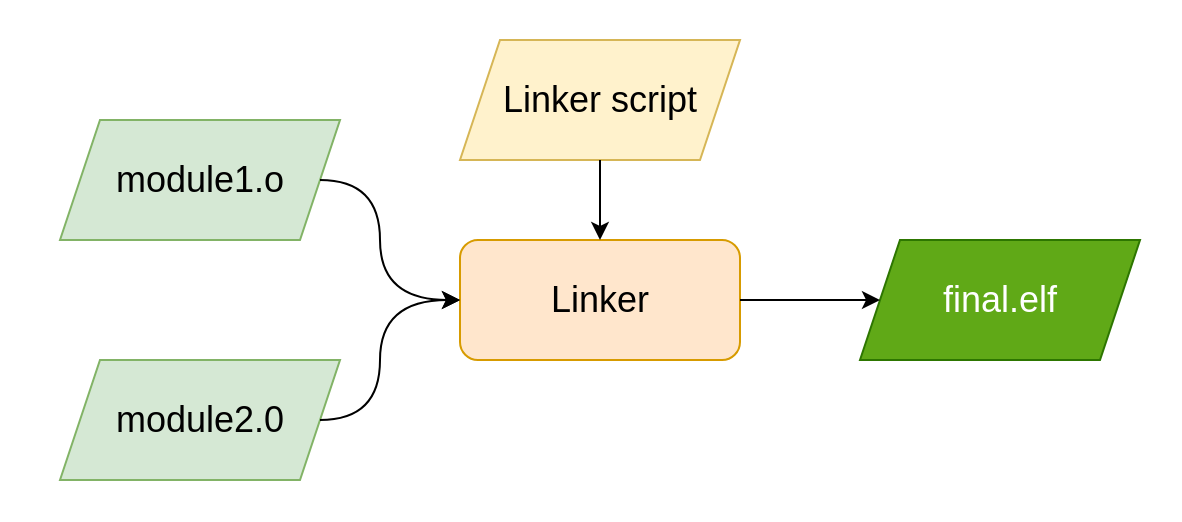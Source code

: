 <mxfile version="20.3.0" type="device" pages="2"><diagram id="-BO9P7cKlRXUoVx9jrDP" name="linker"><mxGraphModel dx="763" dy="604" grid="1" gridSize="10" guides="1" tooltips="1" connect="1" arrows="1" fold="1" page="1" pageScale="1" pageWidth="827" pageHeight="1169" math="0" shadow="0"><root><mxCell id="0"/><mxCell id="1" parent="0"/><mxCell id="Ga_PmuvYDMCG_oqOk7vJ-10" value="" style="rounded=1;whiteSpace=wrap;html=1;fontSize=18;strokeColor=none;fillColor=none;" vertex="1" parent="1"><mxGeometry x="130" y="140" width="590" height="260" as="geometry"/></mxCell><mxCell id="Ga_PmuvYDMCG_oqOk7vJ-1" value="module1.o" style="shape=parallelogram;perimeter=parallelogramPerimeter;whiteSpace=wrap;html=1;fixedSize=1;fontSize=18;fillColor=#d5e8d4;strokeColor=#82b366;" vertex="1" parent="1"><mxGeometry x="160" y="200" width="140" height="60" as="geometry"/></mxCell><mxCell id="Ga_PmuvYDMCG_oqOk7vJ-2" value="final.elf" style="shape=parallelogram;perimeter=parallelogramPerimeter;whiteSpace=wrap;html=1;fixedSize=1;fontSize=18;fillColor=#60a917;fontColor=#ffffff;strokeColor=#2D7600;" vertex="1" parent="1"><mxGeometry x="560" y="260" width="140" height="60" as="geometry"/></mxCell><mxCell id="Ga_PmuvYDMCG_oqOk7vJ-3" value="Linker script" style="shape=parallelogram;perimeter=parallelogramPerimeter;whiteSpace=wrap;html=1;fixedSize=1;fontSize=18;fillColor=#fff2cc;strokeColor=#d6b656;" vertex="1" parent="1"><mxGeometry x="360" y="160" width="140" height="60" as="geometry"/></mxCell><mxCell id="Ga_PmuvYDMCG_oqOk7vJ-4" value="Linker" style="rounded=1;whiteSpace=wrap;html=1;fontSize=18;fillColor=#ffe6cc;strokeColor=#d79b00;" vertex="1" parent="1"><mxGeometry x="360" y="260" width="140" height="60" as="geometry"/></mxCell><mxCell id="Ga_PmuvYDMCG_oqOk7vJ-5" value="module2.0" style="shape=parallelogram;perimeter=parallelogramPerimeter;whiteSpace=wrap;html=1;fixedSize=1;fontSize=18;fillColor=#d5e8d4;strokeColor=#82b366;" vertex="1" parent="1"><mxGeometry x="160" y="320" width="140" height="60" as="geometry"/></mxCell><mxCell id="Ga_PmuvYDMCG_oqOk7vJ-6" value="" style="curved=1;endArrow=classic;html=1;rounded=0;entryX=0;entryY=0.5;entryDx=0;entryDy=0;exitX=1;exitY=0.5;exitDx=0;exitDy=0;" edge="1" parent="1" source="Ga_PmuvYDMCG_oqOk7vJ-1" target="Ga_PmuvYDMCG_oqOk7vJ-4"><mxGeometry width="50" height="50" relative="1" as="geometry"><mxPoint x="170" y="580" as="sourcePoint"/><mxPoint x="220" y="530" as="targetPoint"/><Array as="points"><mxPoint x="320" y="230"/><mxPoint x="320" y="290"/></Array></mxGeometry></mxCell><mxCell id="Ga_PmuvYDMCG_oqOk7vJ-7" value="" style="curved=1;endArrow=classic;html=1;rounded=0;fontSize=18;entryX=0;entryY=0.5;entryDx=0;entryDy=0;exitX=1;exitY=0.5;exitDx=0;exitDy=0;" edge="1" parent="1" source="Ga_PmuvYDMCG_oqOk7vJ-5" target="Ga_PmuvYDMCG_oqOk7vJ-4"><mxGeometry width="50" height="50" relative="1" as="geometry"><mxPoint x="300" y="420" as="sourcePoint"/><mxPoint x="350" y="370" as="targetPoint"/><Array as="points"><mxPoint x="320" y="350"/><mxPoint x="320" y="290"/></Array></mxGeometry></mxCell><mxCell id="Ga_PmuvYDMCG_oqOk7vJ-8" value="" style="endArrow=classic;html=1;rounded=0;fontSize=18;entryX=0.5;entryY=0;entryDx=0;entryDy=0;exitX=0.5;exitY=1;exitDx=0;exitDy=0;" edge="1" parent="1" source="Ga_PmuvYDMCG_oqOk7vJ-3" target="Ga_PmuvYDMCG_oqOk7vJ-4"><mxGeometry width="50" height="50" relative="1" as="geometry"><mxPoint x="360" y="280" as="sourcePoint"/><mxPoint x="410" y="230" as="targetPoint"/></mxGeometry></mxCell><mxCell id="Ga_PmuvYDMCG_oqOk7vJ-9" value="" style="endArrow=classic;html=1;rounded=0;fontSize=18;entryX=0;entryY=0.5;entryDx=0;entryDy=0;" edge="1" parent="1" source="Ga_PmuvYDMCG_oqOk7vJ-4" target="Ga_PmuvYDMCG_oqOk7vJ-2"><mxGeometry width="50" height="50" relative="1" as="geometry"><mxPoint x="250" y="360" as="sourcePoint"/><mxPoint x="300" y="310" as="targetPoint"/></mxGeometry></mxCell></root></mxGraphModel></diagram><diagram id="23Z-JuMFfABVNU2XgS6P" name="feature-image"><mxGraphModel dx="2838" dy="1593" grid="1" gridSize="10" guides="1" tooltips="1" connect="1" arrows="1" fold="1" page="1" pageScale="1" pageWidth="827" pageHeight="1169" math="0" shadow="0"><root><mxCell id="0"/><mxCell id="1" parent="0"/><mxCell id="LNwcIlc9YHRkUbLZ0--h-27" value="" style="rounded=1;whiteSpace=wrap;html=1;fontSize=18;fillColor=default;arcSize=0;strokeColor=none;fontStyle=0" vertex="1" parent="1"><mxGeometry x="-65" y="670" width="1280" height="640" as="geometry"/></mxCell><mxCell id="LNwcIlc9YHRkUbLZ0--h-75" value="" style="group;fontStyle=0" vertex="1" connectable="0" parent="1"><mxGeometry x="-20" y="700" width="1190" height="580" as="geometry"/></mxCell><mxCell id="LNwcIlc9YHRkUbLZ0--h-3" value="main.o" style="shape=parallelogram;perimeter=parallelogramPerimeter;whiteSpace=wrap;html=1;fixedSize=1;fontSize=18;fillColor=#fff2cc;strokeColor=#d6b656;strokeWidth=2;fontStyle=0" vertex="1" parent="LNwcIlc9YHRkUbLZ0--h-75"><mxGeometry y="116.0" width="255.914" height="87.0" as="geometry"/></mxCell><mxCell id="LNwcIlc9YHRkUbLZ0--h-4" value="startup_stm32f1.o" style="shape=parallelogram;perimeter=parallelogramPerimeter;whiteSpace=wrap;html=1;fixedSize=1;fontSize=18;fillColor=#fff2cc;strokeColor=#d6b656;strokeWidth=2;fontStyle=0" vertex="1" parent="LNwcIlc9YHRkUbLZ0--h-75"><mxGeometry y="275.5" width="255.914" height="87.0" as="geometry"/></mxCell><mxCell id="LNwcIlc9YHRkUbLZ0--h-5" value="Linker&lt;br&gt;&amp;amp;&lt;br&gt;Relocator" style="ellipse;whiteSpace=wrap;html=1;fontSize=18;fillColor=#ffe6cc;strokeColor=#d79b00;strokeWidth=2;fontStyle=0" vertex="1" parent="LNwcIlc9YHRkUbLZ0--h-75"><mxGeometry x="345.484" y="246.5" width="191.935" height="145.0" as="geometry"/></mxCell><mxCell id="LNwcIlc9YHRkUbLZ0--h-6" value="stm32f1.ld" style="shape=parallelogram;perimeter=parallelogramPerimeter;whiteSpace=wrap;html=1;fixedSize=1;fontSize=18;fillColor=#fff2cc;strokeColor=#d6b656;strokeWidth=2;fontStyle=0" vertex="1" parent="LNwcIlc9YHRkUbLZ0--h-75"><mxGeometry x="326.29" width="230.323" height="87.0" as="geometry"/></mxCell><mxCell id="LNwcIlc9YHRkUbLZ0--h-67" value="delay.o" style="shape=parallelogram;perimeter=parallelogramPerimeter;whiteSpace=wrap;html=1;fixedSize=1;fontSize=18;fillColor=#fff2cc;strokeColor=#d6b656;strokeWidth=2;fontStyle=0" vertex="1" parent="LNwcIlc9YHRkUbLZ0--h-75"><mxGeometry y="435.0" width="255.914" height="87.0" as="geometry"/></mxCell><mxCell id="LNwcIlc9YHRkUbLZ0--h-68" value="" style="group;strokeWidth=2;fontStyle=0" vertex="1" connectable="0" parent="LNwcIlc9YHRkUbLZ0--h-75"><mxGeometry x="678.172" y="58.0" width="511.828" height="522.0" as="geometry"/></mxCell><mxCell id="LNwcIlc9YHRkUbLZ0--h-17" value="" style="rounded=1;whiteSpace=wrap;html=1;fontSize=18;fillColor=#fff2cc;arcSize=6;strokeColor=#d6b656;strokeWidth=2;fontStyle=0" vertex="1" parent="LNwcIlc9YHRkUbLZ0--h-68"><mxGeometry x="307.097" y="72.5" width="204.731" height="449.5" as="geometry"/></mxCell><mxCell id="LNwcIlc9YHRkUbLZ0--h-48" value="" style="group;strokeWidth=2;fontStyle=0" vertex="1" connectable="0" parent="LNwcIlc9YHRkUbLZ0--h-68"><mxGeometry x="332.688" y="406.0" width="153.548" height="72.5" as="geometry"/></mxCell><mxCell id="LNwcIlc9YHRkUbLZ0--h-51" value="" style="group;strokeWidth=2;fontStyle=0" vertex="1" connectable="0" parent="LNwcIlc9YHRkUbLZ0--h-48"><mxGeometry width="153.548" height="72.5" as="geometry"/></mxCell><mxCell id="LNwcIlc9YHRkUbLZ0--h-15" value=".stack" style="rounded=1;whiteSpace=wrap;html=1;fontSize=18;fillColor=#e1d5e7;align=left;spacingLeft=6;strokeColor=#9673a6;strokeWidth=2;fontStyle=0" vertex="1" parent="LNwcIlc9YHRkUbLZ0--h-51"><mxGeometry width="153.548" height="72.5" as="geometry"/></mxCell><mxCell id="LNwcIlc9YHRkUbLZ0--h-47" value="0x201f4000" style="text;align=center;verticalAlign=middle;whiteSpace=wrap;rounded=0;fontSize=12;spacingLeft=0;spacing=2;labelBackgroundColor=none;fontColor=#737373;strokeWidth=2;fontStyle=0" vertex="1" parent="LNwcIlc9YHRkUbLZ0--h-51"><mxGeometry y="43.5" width="89.57" height="29.0" as="geometry"/></mxCell><mxCell id="LNwcIlc9YHRkUbLZ0--h-49" value="" style="group;strokeWidth=2;fontStyle=0" vertex="1" connectable="0" parent="LNwcIlc9YHRkUbLZ0--h-68"><mxGeometry x="332.688" y="101.5" width="153.548" height="72.5" as="geometry"/></mxCell><mxCell id="LNwcIlc9YHRkUbLZ0--h-45" value=".data" style="rounded=1;whiteSpace=wrap;html=1;fontSize=18;fillColor=#d5e8d4;align=left;spacingLeft=6;strokeColor=#82b366;strokeWidth=2;fontStyle=0" vertex="1" parent="LNwcIlc9YHRkUbLZ0--h-49"><mxGeometry width="153.548" height="72.5" as="geometry"/></mxCell><mxCell id="LNwcIlc9YHRkUbLZ0--h-46" value="0x20000000" style="text;align=center;verticalAlign=middle;whiteSpace=wrap;rounded=0;fontSize=12;spacingLeft=0;spacing=2;labelBackgroundColor=none;fontColor=#737373;strokeWidth=2;fontStyle=0" vertex="1" parent="LNwcIlc9YHRkUbLZ0--h-49"><mxGeometry width="89.57" height="29.0" as="geometry"/></mxCell><mxCell id="LNwcIlc9YHRkUbLZ0--h-50" value="" style="group;strokeWidth=2;fontStyle=0" vertex="1" connectable="0" parent="LNwcIlc9YHRkUbLZ0--h-68"><mxGeometry x="332.688" y="203.0" width="153.548" height="72.5" as="geometry"/></mxCell><mxCell id="LNwcIlc9YHRkUbLZ0--h-43" value=".bss" style="rounded=1;whiteSpace=wrap;html=1;fontSize=18;fillColor=#d5e8d4;align=left;spacingLeft=6;strokeColor=#82b366;strokeWidth=2;fontStyle=0" vertex="1" parent="LNwcIlc9YHRkUbLZ0--h-50"><mxGeometry width="153.548" height="72.5" as="geometry"/></mxCell><mxCell id="LNwcIlc9YHRkUbLZ0--h-44" value="0x20000000" style="text;align=center;verticalAlign=middle;whiteSpace=wrap;rounded=0;fontSize=12;spacingLeft=0;spacing=2;labelBackgroundColor=none;fontColor=#737373;strokeWidth=2;fontStyle=0" vertex="1" parent="LNwcIlc9YHRkUbLZ0--h-50"><mxGeometry width="89.57" height="29.0" as="geometry"/></mxCell><mxCell id="LNwcIlc9YHRkUbLZ0--h-57" value="" style="group;strokeWidth=2;fontStyle=0" vertex="1" connectable="0" parent="LNwcIlc9YHRkUbLZ0--h-68"><mxGeometry width="204.731" height="522.0" as="geometry"/></mxCell><mxCell id="LNwcIlc9YHRkUbLZ0--h-24" value="" style="rounded=1;whiteSpace=wrap;html=1;fontSize=18;fillColor=#fff2cc;arcSize=6;strokeColor=#d6b656;strokeWidth=2;fontStyle=0" vertex="1" parent="LNwcIlc9YHRkUbLZ0--h-57"><mxGeometry width="204.731" height="522.0" as="geometry"/></mxCell><mxCell id="LNwcIlc9YHRkUbLZ0--h-25" value="FLASH" style="text;html=1;strokeColor=none;fillColor=none;align=center;verticalAlign=middle;whiteSpace=wrap;rounded=0;fontSize=18;strokeWidth=2;fontStyle=0" vertex="1" parent="LNwcIlc9YHRkUbLZ0--h-57"><mxGeometry x="63.978" y="478.5" width="76.774" height="43.5" as="geometry"/></mxCell><mxCell id="LNwcIlc9YHRkUbLZ0--h-42" value="0x00000000" style="text;align=center;verticalAlign=middle;whiteSpace=wrap;rounded=0;fontSize=12;spacingLeft=0;spacing=2;labelBackgroundColor=none;fontColor=#737373;strokeWidth=2;fontStyle=0" vertex="1" parent="LNwcIlc9YHRkUbLZ0--h-57"><mxGeometry width="89.57" height="29.0" as="geometry"/></mxCell><mxCell id="LNwcIlc9YHRkUbLZ0--h-52" value="" style="group;strokeWidth=2;fontStyle=0" vertex="1" connectable="0" parent="LNwcIlc9YHRkUbLZ0--h-57"><mxGeometry x="25.591" y="101.5" width="153.548" height="72.5" as="geometry"/></mxCell><mxCell id="LNwcIlc9YHRkUbLZ0--h-9" value=".isr_vector" style="rounded=1;whiteSpace=wrap;html=1;fontSize=18;fillColor=#dae8fc;align=left;spacingLeft=6;strokeColor=#6c8ebf;strokeWidth=2;fontStyle=0" vertex="1" parent="LNwcIlc9YHRkUbLZ0--h-52"><mxGeometry width="153.548" height="72.5" as="geometry"/></mxCell><mxCell id="LNwcIlc9YHRkUbLZ0--h-33" value="0x80000000" style="text;align=center;verticalAlign=middle;whiteSpace=wrap;rounded=0;fontSize=12;spacingLeft=0;spacing=2;labelBackgroundColor=none;fontColor=#737373;strokeWidth=2;fontStyle=0" vertex="1" parent="LNwcIlc9YHRkUbLZ0--h-52"><mxGeometry width="89.57" height="29.0" as="geometry"/></mxCell><mxCell id="LNwcIlc9YHRkUbLZ0--h-53" value="" style="group;strokeWidth=2;fontStyle=0" vertex="1" connectable="0" parent="LNwcIlc9YHRkUbLZ0--h-57"><mxGeometry x="25.591" y="203.0" width="153.548" height="72.5" as="geometry"/></mxCell><mxCell id="LNwcIlc9YHRkUbLZ0--h-10" value=".text" style="rounded=1;whiteSpace=wrap;html=1;fontSize=18;fillColor=#dae8fc;align=left;spacingLeft=6;strokeColor=#6c8ebf;strokeWidth=2;fontStyle=0" vertex="1" parent="LNwcIlc9YHRkUbLZ0--h-53"><mxGeometry width="153.548" height="72.5" as="geometry"/></mxCell><mxCell id="LNwcIlc9YHRkUbLZ0--h-35" value="0x80000130" style="text;align=center;verticalAlign=middle;whiteSpace=wrap;rounded=0;fontSize=12;spacingLeft=0;spacing=2;labelBackgroundColor=none;fontColor=#737373;strokeWidth=2;fontStyle=0" vertex="1" parent="LNwcIlc9YHRkUbLZ0--h-53"><mxGeometry width="89.57" height="29.0" as="geometry"/></mxCell><mxCell id="LNwcIlc9YHRkUbLZ0--h-54" value="" style="group;strokeWidth=2;fontStyle=0" vertex="1" connectable="0" parent="LNwcIlc9YHRkUbLZ0--h-57"><mxGeometry x="25.591" y="304.5" width="153.548" height="72.5" as="geometry"/></mxCell><mxCell id="LNwcIlc9YHRkUbLZ0--h-11" value=".data" style="rounded=1;whiteSpace=wrap;html=1;fontSize=18;fillColor=#d5e8d4;align=left;spacingLeft=6;strokeColor=#82b366;strokeWidth=2;fontStyle=0" vertex="1" parent="LNwcIlc9YHRkUbLZ0--h-54"><mxGeometry width="153.548" height="72.5" as="geometry"/></mxCell><mxCell id="LNwcIlc9YHRkUbLZ0--h-37" value="0x20000000" style="text;align=center;verticalAlign=middle;whiteSpace=wrap;rounded=0;fontSize=12;spacingLeft=0;spacing=2;labelBackgroundColor=none;fontColor=#737373;strokeWidth=2;fontStyle=0" vertex="1" parent="LNwcIlc9YHRkUbLZ0--h-54"><mxGeometry width="89.57" height="29.0" as="geometry"/></mxCell><mxCell id="LNwcIlc9YHRkUbLZ0--h-55" value="" style="group;strokeWidth=2;fontStyle=0" vertex="1" connectable="0" parent="LNwcIlc9YHRkUbLZ0--h-57"><mxGeometry x="25.591" y="406.0" width="153.548" height="72.5" as="geometry"/></mxCell><mxCell id="LNwcIlc9YHRkUbLZ0--h-38" value=".bss" style="rounded=1;whiteSpace=wrap;html=1;fontSize=18;fillColor=#d5e8d4;align=left;spacingLeft=6;strokeColor=#82b366;strokeWidth=2;fontStyle=0" vertex="1" parent="LNwcIlc9YHRkUbLZ0--h-55"><mxGeometry width="153.548" height="72.5" as="geometry"/></mxCell><mxCell id="LNwcIlc9YHRkUbLZ0--h-39" value="0x20000000" style="text;align=center;verticalAlign=middle;whiteSpace=wrap;rounded=0;fontSize=12;spacingLeft=0;spacing=2;labelBackgroundColor=none;fontColor=#737373;strokeWidth=2;fontStyle=0" vertex="1" parent="LNwcIlc9YHRkUbLZ0--h-55"><mxGeometry width="89.57" height="29.0" as="geometry"/></mxCell><mxCell id="LNwcIlc9YHRkUbLZ0--h-60" value="" style="edgeStyle=isometricEdgeStyle;endArrow=none;html=1;rounded=0;fontSize=12;fontColor=#737373;fillColor=#ffe6cc;strokeColor=#d79b00;strokeWidth=2;fontStyle=0" edge="1" parent="LNwcIlc9YHRkUbLZ0--h-57"><mxGeometry width="50" height="100" relative="1" as="geometry"><mxPoint x="90.952" y="87.0" as="sourcePoint"/><mxPoint x="117.823" y="29.0" as="targetPoint"/><Array as="points"><mxPoint x="100.318" y="58.0"/></Array></mxGeometry></mxCell><mxCell id="LNwcIlc9YHRkUbLZ0--h-58" value="SRAM" style="text;html=1;strokeColor=none;fillColor=none;align=center;verticalAlign=middle;whiteSpace=wrap;rounded=0;fontSize=18;strokeWidth=2;fontStyle=0" vertex="1" parent="LNwcIlc9YHRkUbLZ0--h-68"><mxGeometry x="371.075" y="478.5" width="76.774" height="43.5" as="geometry"/></mxCell><mxCell id="LNwcIlc9YHRkUbLZ0--h-61" value="" style="edgeStyle=isometricEdgeStyle;endArrow=none;html=1;rounded=0;fontSize=12;fontColor=#737373;fillColor=#ffe6cc;strokeColor=#d79b00;strokeWidth=2;fontStyle=0" edge="1" parent="LNwcIlc9YHRkUbLZ0--h-68"><mxGeometry width="50" height="100" relative="1" as="geometry"><mxPoint x="387.914" y="362.5" as="sourcePoint"/><mxPoint x="414.785" y="304.5" as="targetPoint"/><Array as="points"><mxPoint x="397.281" y="333.5"/></Array></mxGeometry></mxCell><mxCell id="LNwcIlc9YHRkUbLZ0--h-65" value="" style="curved=1;endArrow=classic;html=1;rounded=0;fontSize=12;fontColor=#737373;entryX=0;entryY=0.5;entryDx=0;entryDy=0;exitX=1;exitY=0.5;exitDx=0;exitDy=0;strokeWidth=2;fontStyle=0" edge="1" parent="LNwcIlc9YHRkUbLZ0--h-68" source="LNwcIlc9YHRkUbLZ0--h-11" target="LNwcIlc9YHRkUbLZ0--h-45"><mxGeometry width="50" height="50" relative="1" as="geometry"><mxPoint x="230.323" y="232.0" as="sourcePoint"/><mxPoint x="294.301" y="159.5" as="targetPoint"/><Array as="points"><mxPoint x="217.527" y="340.75"/><mxPoint x="230.323" y="340.75"/><mxPoint x="230.323" y="319.0"/><mxPoint x="230.323" y="159.5"/><mxPoint x="230.323" y="137.75"/><mxPoint x="255.914" y="137.75"/></Array></mxGeometry></mxCell><mxCell id="LNwcIlc9YHRkUbLZ0--h-66" value="" style="curved=1;endArrow=classic;html=1;rounded=0;fontSize=12;fontColor=#737373;entryX=0;entryY=0.5;entryDx=0;entryDy=0;exitX=1;exitY=0.5;exitDx=0;exitDy=0;strokeWidth=2;fontStyle=0" edge="1" parent="LNwcIlc9YHRkUbLZ0--h-68" source="LNwcIlc9YHRkUbLZ0--h-38" target="LNwcIlc9YHRkUbLZ0--h-43"><mxGeometry width="50" height="50" relative="1" as="geometry"><mxPoint x="191.935" y="435.0" as="sourcePoint"/><mxPoint x="345.484" y="232.0" as="targetPoint"/><Array as="points"><mxPoint x="255.914" y="442.25"/><mxPoint x="268.71" y="442.25"/><mxPoint x="268.71" y="420.5"/><mxPoint x="268.71" y="391.5"/><mxPoint x="268.71" y="261.0"/><mxPoint x="268.71" y="239.25"/><mxPoint x="281.505" y="239.25"/></Array></mxGeometry></mxCell><mxCell id="LNwcIlc9YHRkUbLZ0--h-70" value="" style="endArrow=classic;html=1;rounded=0;fontSize=12;fontColor=#737373;entryX=0;entryY=0.5;entryDx=0;entryDy=0;strokeWidth=2;fontStyle=0" edge="1" parent="LNwcIlc9YHRkUbLZ0--h-75" source="LNwcIlc9YHRkUbLZ0--h-4" target="LNwcIlc9YHRkUbLZ0--h-5"><mxGeometry width="50" height="50" relative="1" as="geometry"><mxPoint x="191.935" y="362.5" as="sourcePoint"/><mxPoint x="255.914" y="290.0" as="targetPoint"/></mxGeometry></mxCell><mxCell id="LNwcIlc9YHRkUbLZ0--h-71" value="" style="curved=1;endArrow=classic;html=1;rounded=0;fontSize=12;fontColor=#737373;exitX=0.5;exitY=1;exitDx=0;exitDy=0;entryX=0;entryY=0;entryDx=0;entryDy=0;strokeWidth=2;fontStyle=0" edge="1" parent="LNwcIlc9YHRkUbLZ0--h-75" source="LNwcIlc9YHRkUbLZ0--h-3" target="LNwcIlc9YHRkUbLZ0--h-5"><mxGeometry width="50" height="50" relative="1" as="geometry"><mxPoint x="204.731" y="188.5" as="sourcePoint"/><mxPoint x="268.71" y="116.0" as="targetPoint"/><Array as="points"><mxPoint x="127.957" y="217.5"/><mxPoint x="127.957" y="246.5"/><mxPoint x="153.548" y="246.5"/><mxPoint x="332.688" y="246.5"/><mxPoint x="358.28" y="246.5"/></Array></mxGeometry></mxCell><mxCell id="LNwcIlc9YHRkUbLZ0--h-72" value="" style="curved=1;endArrow=classic;html=1;rounded=0;fontSize=12;fontColor=#737373;exitX=0.5;exitY=0;exitDx=0;exitDy=0;entryX=0.129;entryY=0.845;entryDx=0;entryDy=0;entryPerimeter=0;strokeWidth=2;fontStyle=0" edge="1" parent="LNwcIlc9YHRkUbLZ0--h-75" source="LNwcIlc9YHRkUbLZ0--h-67" target="LNwcIlc9YHRkUbLZ0--h-5"><mxGeometry width="50" height="50" relative="1" as="geometry"><mxPoint x="217.527" y="420.5" as="sourcePoint"/><mxPoint x="281.505" y="348.0" as="targetPoint"/><Array as="points"><mxPoint x="127.957" y="420.5"/><mxPoint x="127.957" y="391.5"/><mxPoint x="153.548" y="391.5"/><mxPoint x="332.688" y="391.5"/><mxPoint x="358.28" y="391.5"/></Array></mxGeometry></mxCell><mxCell id="LNwcIlc9YHRkUbLZ0--h-73" value="" style="endArrow=classic;html=1;rounded=0;fontSize=12;fontColor=#737373;entryX=0;entryY=0.5;entryDx=0;entryDy=0;exitX=1;exitY=0.5;exitDx=0;exitDy=0;strokeWidth=2;fontStyle=0" edge="1" parent="LNwcIlc9YHRkUbLZ0--h-75" source="LNwcIlc9YHRkUbLZ0--h-5" target="LNwcIlc9YHRkUbLZ0--h-24"><mxGeometry width="50" height="50" relative="1" as="geometry"><mxPoint x="550.215" y="507.5" as="sourcePoint"/><mxPoint x="614.194" y="435.0" as="targetPoint"/></mxGeometry></mxCell><mxCell id="LNwcIlc9YHRkUbLZ0--h-74" value="" style="endArrow=classic;html=1;rounded=0;fontSize=12;fontColor=#737373;entryX=0.5;entryY=0;entryDx=0;entryDy=0;exitX=0.5;exitY=1;exitDx=0;exitDy=0;strokeWidth=2;fontStyle=0" edge="1" parent="LNwcIlc9YHRkUbLZ0--h-75" source="LNwcIlc9YHRkUbLZ0--h-6" target="LNwcIlc9YHRkUbLZ0--h-5"><mxGeometry width="50" height="50" relative="1" as="geometry"><mxPoint x="396.667" y="188.5" as="sourcePoint"/><mxPoint x="460.645" y="116.0" as="targetPoint"/></mxGeometry></mxCell></root></mxGraphModel></diagram></mxfile>